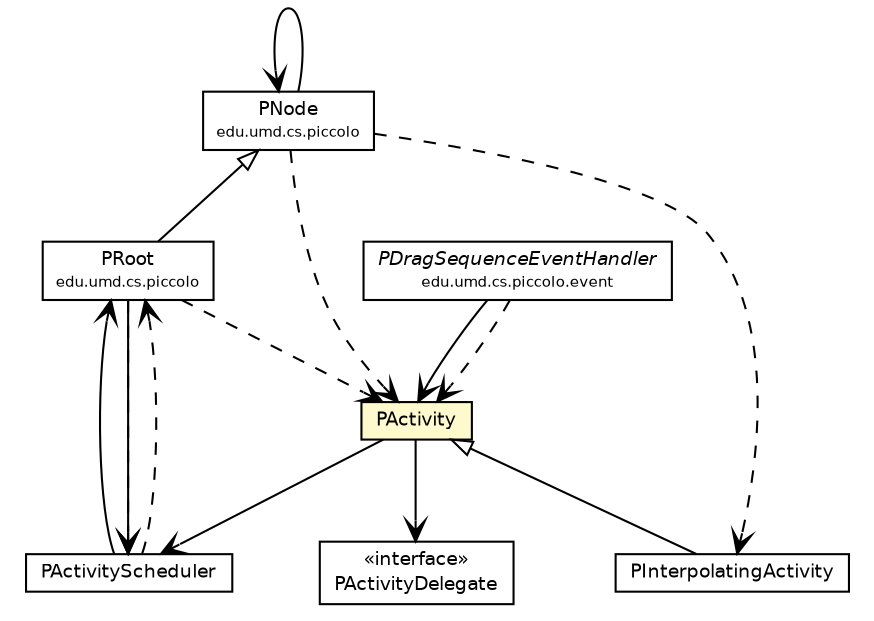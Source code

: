 #!/usr/local/bin/dot
#
# Class diagram 
# Generated by UmlGraph version 4.6 (http://www.spinellis.gr/sw/umlgraph)
#

digraph G {
	edge [fontname="Helvetica",fontsize=10,labelfontname="Helvetica",labelfontsize=10];
	node [fontname="Helvetica",fontsize=10,shape=plaintext];
	// edu.umd.cs.piccolo.PNode
	c1654 [label=<<table border="0" cellborder="1" cellspacing="0" cellpadding="2" port="p" href="../PNode.html">
		<tr><td><table border="0" cellspacing="0" cellpadding="1">
			<tr><td> PNode </td></tr>
			<tr><td><font point-size="7.0"> edu.umd.cs.piccolo </font></td></tr>
		</table></td></tr>
		</table>>, fontname="Helvetica", fontcolor="black", fontsize=9.0];
	// edu.umd.cs.piccolo.PRoot
	c1656 [label=<<table border="0" cellborder="1" cellspacing="0" cellpadding="2" port="p" href="../PRoot.html">
		<tr><td><table border="0" cellspacing="0" cellpadding="1">
			<tr><td> PRoot </td></tr>
			<tr><td><font point-size="7.0"> edu.umd.cs.piccolo </font></td></tr>
		</table></td></tr>
		</table>>, fontname="Helvetica", fontcolor="black", fontsize=9.0];
	// edu.umd.cs.piccolo.event.PDragSequenceEventHandler
	c1662 [label=<<table border="0" cellborder="1" cellspacing="0" cellpadding="2" port="p" href="../event/PDragSequenceEventHandler.html">
		<tr><td><table border="0" cellspacing="0" cellpadding="1">
			<tr><td><font face="Helvetica-Oblique"> PDragSequenceEventHandler </font></td></tr>
			<tr><td><font point-size="7.0"> edu.umd.cs.piccolo.event </font></td></tr>
		</table></td></tr>
		</table>>, fontname="Helvetica", fontcolor="black", fontsize=9.0];
	// edu.umd.cs.piccolo.activities.PInterpolatingActivity
	c1673 [label=<<table border="0" cellborder="1" cellspacing="0" cellpadding="2" port="p" href="./PInterpolatingActivity.html">
		<tr><td><table border="0" cellspacing="0" cellpadding="1">
			<tr><td> PInterpolatingActivity </td></tr>
		</table></td></tr>
		</table>>, fontname="Helvetica", fontcolor="black", fontsize=9.0];
	// edu.umd.cs.piccolo.activities.PActivityScheduler
	c1678 [label=<<table border="0" cellborder="1" cellspacing="0" cellpadding="2" port="p" href="./PActivityScheduler.html">
		<tr><td><table border="0" cellspacing="0" cellpadding="1">
			<tr><td> PActivityScheduler </td></tr>
		</table></td></tr>
		</table>>, fontname="Helvetica", fontcolor="black", fontsize=9.0];
	// edu.umd.cs.piccolo.activities.PActivity
	c1679 [label=<<table border="0" cellborder="1" cellspacing="0" cellpadding="2" port="p" bgcolor="lemonChiffon" href="./PActivity.html">
		<tr><td><table border="0" cellspacing="0" cellpadding="1">
			<tr><td> PActivity </td></tr>
		</table></td></tr>
		</table>>, fontname="Helvetica", fontcolor="black", fontsize=9.0];
	// edu.umd.cs.piccolo.activities.PActivity.PActivityDelegate
	c1680 [label=<<table border="0" cellborder="1" cellspacing="0" cellpadding="2" port="p" href="./PActivity.PActivityDelegate.html">
		<tr><td><table border="0" cellspacing="0" cellpadding="1">
			<tr><td> &laquo;interface&raquo; </td></tr>
			<tr><td> PActivityDelegate </td></tr>
		</table></td></tr>
		</table>>, fontname="Helvetica", fontcolor="black", fontsize=9.0];
	//edu.umd.cs.piccolo.PRoot extends edu.umd.cs.piccolo.PNode
	c1654:p -> c1656:p [dir=back,arrowtail=empty];
	//edu.umd.cs.piccolo.activities.PInterpolatingActivity extends edu.umd.cs.piccolo.activities.PActivity
	c1679:p -> c1673:p [dir=back,arrowtail=empty];
	// edu.umd.cs.piccolo.PNode NAVASSOC edu.umd.cs.piccolo.PNode
	c1654:p -> c1654:p [taillabel="", label="", headlabel="", fontname="Helvetica", fontcolor="black", fontsize=10.0, color="black", arrowhead=open];
	// edu.umd.cs.piccolo.PRoot NAVASSOC edu.umd.cs.piccolo.activities.PActivityScheduler
	c1656:p -> c1678:p [taillabel="", label="", headlabel="", fontname="Helvetica", fontcolor="black", fontsize=10.0, color="black", arrowhead=open];
	// edu.umd.cs.piccolo.event.PDragSequenceEventHandler NAVASSOC edu.umd.cs.piccolo.activities.PActivity
	c1662:p -> c1679:p [taillabel="", label="", headlabel="", fontname="Helvetica", fontcolor="black", fontsize=10.0, color="black", arrowhead=open];
	// edu.umd.cs.piccolo.activities.PActivityScheduler NAVASSOC edu.umd.cs.piccolo.PRoot
	c1678:p -> c1656:p [taillabel="", label="", headlabel="", fontname="Helvetica", fontcolor="black", fontsize=10.0, color="black", arrowhead=open];
	// edu.umd.cs.piccolo.activities.PActivity NAVASSOC edu.umd.cs.piccolo.activities.PActivityScheduler
	c1679:p -> c1678:p [taillabel="", label="", headlabel="", fontname="Helvetica", fontcolor="black", fontsize=10.0, color="black", arrowhead=open];
	// edu.umd.cs.piccolo.activities.PActivity NAVASSOC edu.umd.cs.piccolo.activities.PActivity.PActivityDelegate
	c1679:p -> c1680:p [taillabel="", label="", headlabel="", fontname="Helvetica", fontcolor="black", fontsize=10.0, color="black", arrowhead=open];
	// edu.umd.cs.piccolo.PNode DEPEND edu.umd.cs.piccolo.activities.PActivity
	c1654:p -> c1679:p [taillabel="", label="", headlabel="", fontname="Helvetica", fontcolor="black", fontsize=10.0, color="black", arrowhead=open, style=dashed];
	// edu.umd.cs.piccolo.PNode DEPEND edu.umd.cs.piccolo.activities.PInterpolatingActivity
	c1654:p -> c1673:p [taillabel="", label="", headlabel="", fontname="Helvetica", fontcolor="black", fontsize=10.0, color="black", arrowhead=open, style=dashed];
	// edu.umd.cs.piccolo.PRoot DEPEND edu.umd.cs.piccolo.activities.PActivityScheduler
	c1656:p -> c1678:p [taillabel="", label="", headlabel="", fontname="Helvetica", fontcolor="black", fontsize=10.0, color="black", arrowhead=open, style=dashed];
	// edu.umd.cs.piccolo.PRoot DEPEND edu.umd.cs.piccolo.activities.PActivity
	c1656:p -> c1679:p [taillabel="", label="", headlabel="", fontname="Helvetica", fontcolor="black", fontsize=10.0, color="black", arrowhead=open, style=dashed];
	// edu.umd.cs.piccolo.event.PDragSequenceEventHandler DEPEND edu.umd.cs.piccolo.activities.PActivity
	c1662:p -> c1679:p [taillabel="", label="", headlabel="", fontname="Helvetica", fontcolor="black", fontsize=10.0, color="black", arrowhead=open, style=dashed];
	// edu.umd.cs.piccolo.activities.PActivityScheduler DEPEND edu.umd.cs.piccolo.PRoot
	c1678:p -> c1656:p [taillabel="", label="", headlabel="", fontname="Helvetica", fontcolor="black", fontsize=10.0, color="black", arrowhead=open, style=dashed];
}

